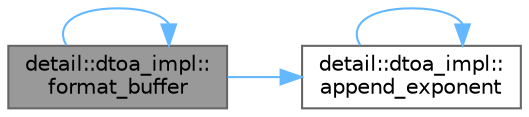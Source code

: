 digraph "detail::dtoa_impl::format_buffer"
{
 // INTERACTIVE_SVG=YES
 // LATEX_PDF_SIZE
  bgcolor="transparent";
  edge [fontname=Helvetica,fontsize=10,labelfontname=Helvetica,labelfontsize=10];
  node [fontname=Helvetica,fontsize=10,shape=box,height=0.2,width=0.4];
  rankdir="LR";
  Node1 [id="Node000001",label="detail::dtoa_impl::\lformat_buffer",height=0.2,width=0.4,color="gray40", fillcolor="grey60", style="filled", fontcolor="black",tooltip="prettify v = buf * 10^decimal_exponent"];
  Node1 -> Node2 [id="edge1_Node000001_Node000002",color="steelblue1",style="solid",tooltip=" "];
  Node2 [id="Node000002",label="detail::dtoa_impl::\lappend_exponent",height=0.2,width=0.4,color="grey40", fillcolor="white", style="filled",URL="$namespacedetail_1_1dtoa__impl.html#aec9f6655c3b629aeb0e8c887aea5da87",tooltip="appends a decimal representation of e to buf"];
  Node2 -> Node2 [id="edge2_Node000002_Node000002",color="steelblue1",style="solid",tooltip=" "];
  Node1 -> Node1 [id="edge3_Node000001_Node000001",color="steelblue1",style="solid",tooltip=" "];
}
